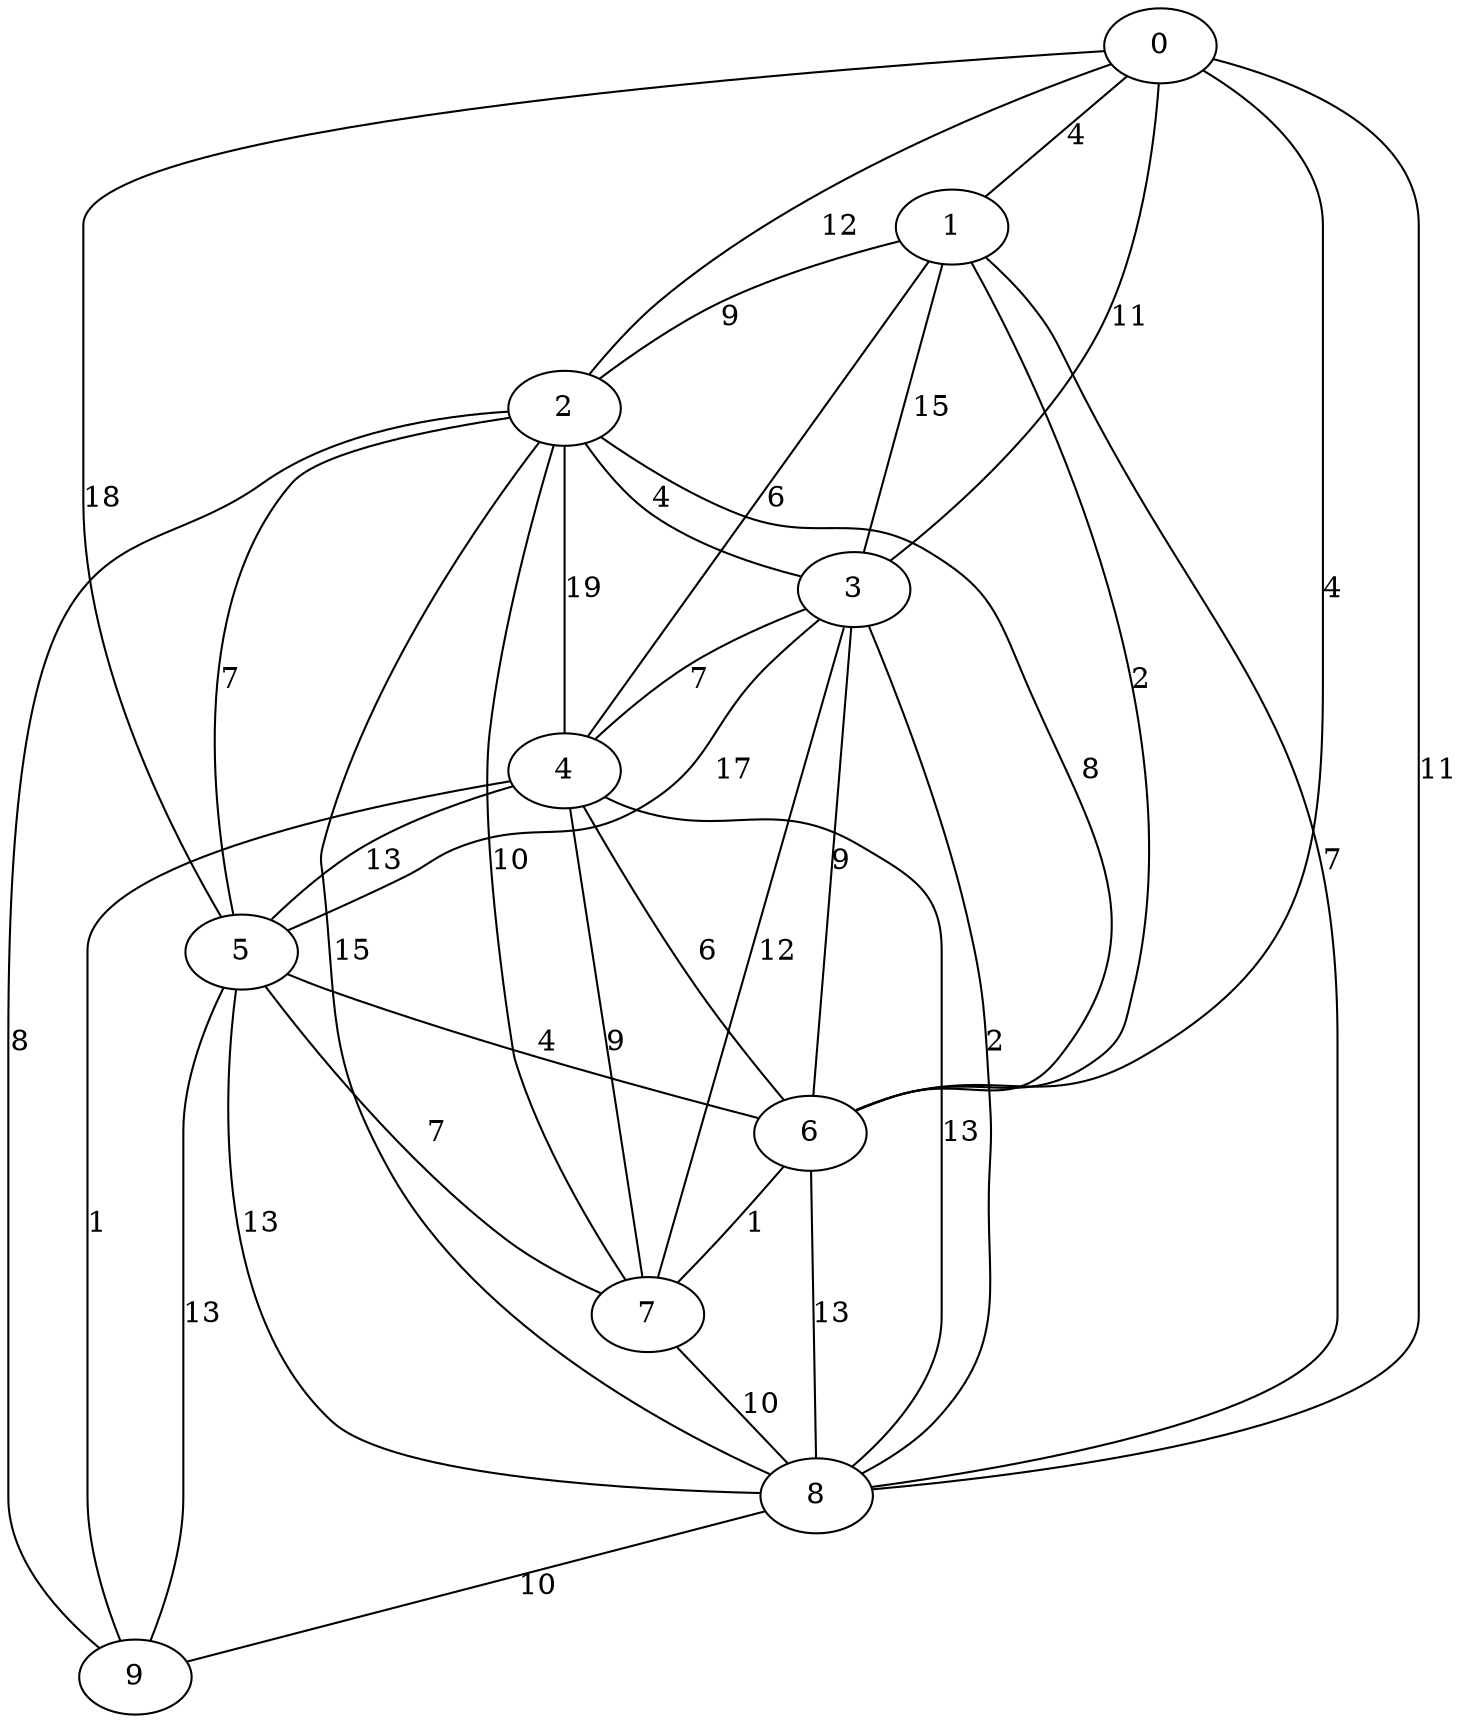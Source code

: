strict graph  {
0;
1;
2;
3;
4;
5;
6;
7;
8;
9;
0 -- 1  [label=4];
0 -- 2  [label=12];
0 -- 3  [label=11];
0 -- 5  [label=18];
0 -- 6  [label=4];
0 -- 8  [label=11];
1 -- 2  [label=9];
1 -- 3  [label=15];
1 -- 4  [label=6];
1 -- 6  [label=2];
1 -- 8  [label=7];
2 -- 3  [label=4];
2 -- 4  [label=19];
2 -- 5  [label=7];
2 -- 6  [label=8];
2 -- 7  [label=10];
2 -- 8  [label=15];
2 -- 9  [label=8];
3 -- 4  [label=7];
3 -- 5  [label=17];
3 -- 6  [label=9];
3 -- 7  [label=12];
3 -- 8  [label=2];
4 -- 5  [label=13];
4 -- 6  [label=6];
4 -- 7  [label=9];
4 -- 8  [label=13];
4 -- 9  [label=1];
5 -- 6  [label=4];
5 -- 7  [label=7];
5 -- 8  [label=13];
5 -- 9  [label=13];
6 -- 7  [label=1];
6 -- 8  [label=13];
7 -- 8  [label=10];
8 -- 9  [label=10];
}
